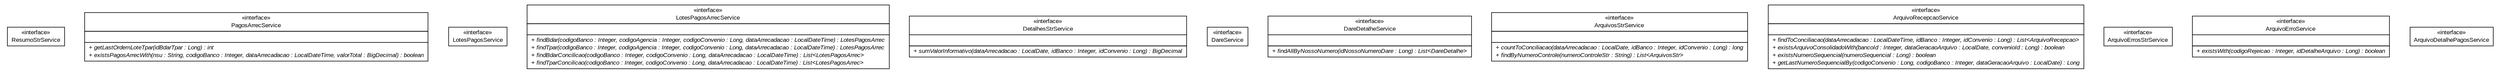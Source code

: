 #!/usr/local/bin/dot
#
# Class diagram 
# Generated by UMLGraph version R5_6 (http://www.umlgraph.org/)
#

digraph G {
	edge [fontname="arial",fontsize=10,labelfontname="arial",labelfontsize=10];
	node [fontname="arial",fontsize=10,shape=plaintext];
	nodesep=0.25;
	ranksep=0.5;
	// br.gov.to.sefaz.arr.processamento.service.ResumoStrService
	c12118 [label=<<table title="br.gov.to.sefaz.arr.processamento.service.ResumoStrService" border="0" cellborder="1" cellspacing="0" cellpadding="2" port="p" href="./ResumoStrService.html">
		<tr><td><table border="0" cellspacing="0" cellpadding="1">
<tr><td align="center" balign="center"> &#171;interface&#187; </td></tr>
<tr><td align="center" balign="center"> ResumoStrService </td></tr>
		</table></td></tr>
		</table>>, URL="./ResumoStrService.html", fontname="arial", fontcolor="black", fontsize=10.0];
	// br.gov.to.sefaz.arr.processamento.service.PagosArrecService
	c12119 [label=<<table title="br.gov.to.sefaz.arr.processamento.service.PagosArrecService" border="0" cellborder="1" cellspacing="0" cellpadding="2" port="p" href="./PagosArrecService.html">
		<tr><td><table border="0" cellspacing="0" cellpadding="1">
<tr><td align="center" balign="center"> &#171;interface&#187; </td></tr>
<tr><td align="center" balign="center"> PagosArrecService </td></tr>
		</table></td></tr>
		<tr><td><table border="0" cellspacing="0" cellpadding="1">
<tr><td align="left" balign="left">  </td></tr>
		</table></td></tr>
		<tr><td><table border="0" cellspacing="0" cellpadding="1">
<tr><td align="left" balign="left"><font face="arial italic" point-size="10.0"> + getLastOrdemLoteTpar(idBdarTpar : Long) : int </font></td></tr>
<tr><td align="left" balign="left"><font face="arial italic" point-size="10.0"> + existsPagosArrecWith(nsu : String, codigoBanco : Integer, dataArrecadacao : LocalDateTime, valorTotal : BigDecimal) : boolean </font></td></tr>
		</table></td></tr>
		</table>>, URL="./PagosArrecService.html", fontname="arial", fontcolor="black", fontsize=10.0];
	// br.gov.to.sefaz.arr.processamento.service.LotesPagosService
	c12120 [label=<<table title="br.gov.to.sefaz.arr.processamento.service.LotesPagosService" border="0" cellborder="1" cellspacing="0" cellpadding="2" port="p" href="./LotesPagosService.html">
		<tr><td><table border="0" cellspacing="0" cellpadding="1">
<tr><td align="center" balign="center"> &#171;interface&#187; </td></tr>
<tr><td align="center" balign="center"> LotesPagosService </td></tr>
		</table></td></tr>
		</table>>, URL="./LotesPagosService.html", fontname="arial", fontcolor="black", fontsize=10.0];
	// br.gov.to.sefaz.arr.processamento.service.LotesPagosArrecService
	c12121 [label=<<table title="br.gov.to.sefaz.arr.processamento.service.LotesPagosArrecService" border="0" cellborder="1" cellspacing="0" cellpadding="2" port="p" href="./LotesPagosArrecService.html">
		<tr><td><table border="0" cellspacing="0" cellpadding="1">
<tr><td align="center" balign="center"> &#171;interface&#187; </td></tr>
<tr><td align="center" balign="center"> LotesPagosArrecService </td></tr>
		</table></td></tr>
		<tr><td><table border="0" cellspacing="0" cellpadding="1">
<tr><td align="left" balign="left">  </td></tr>
		</table></td></tr>
		<tr><td><table border="0" cellspacing="0" cellpadding="1">
<tr><td align="left" balign="left"><font face="arial italic" point-size="10.0"> + findBdar(codigoBanco : Integer, codigoAgencia : Integer, codigoConvenio : Long, dataArrecadacao : LocalDateTime) : LotesPagosArrec </font></td></tr>
<tr><td align="left" balign="left"><font face="arial italic" point-size="10.0"> + findTpar(codigoBanco : Integer, codigoAgencia : Integer, codigoConvenio : Long, dataArrecadacao : LocalDateTime) : LotesPagosArrec </font></td></tr>
<tr><td align="left" balign="left"><font face="arial italic" point-size="10.0"> + findBdarConcilicao(codigoBanco : Integer, codigoConvenio : Long, dataArrecadacao : LocalDateTime) : List&lt;LotesPagosArrec&gt; </font></td></tr>
<tr><td align="left" balign="left"><font face="arial italic" point-size="10.0"> + findTparConcilicao(codigoBanco : Integer, codigoConvenio : Long, dataArrecadacao : LocalDateTime) : List&lt;LotesPagosArrec&gt; </font></td></tr>
		</table></td></tr>
		</table>>, URL="./LotesPagosArrecService.html", fontname="arial", fontcolor="black", fontsize=10.0];
	// br.gov.to.sefaz.arr.processamento.service.DetalhesStrService
	c12122 [label=<<table title="br.gov.to.sefaz.arr.processamento.service.DetalhesStrService" border="0" cellborder="1" cellspacing="0" cellpadding="2" port="p" href="./DetalhesStrService.html">
		<tr><td><table border="0" cellspacing="0" cellpadding="1">
<tr><td align="center" balign="center"> &#171;interface&#187; </td></tr>
<tr><td align="center" balign="center"> DetalhesStrService </td></tr>
		</table></td></tr>
		<tr><td><table border="0" cellspacing="0" cellpadding="1">
<tr><td align="left" balign="left">  </td></tr>
		</table></td></tr>
		<tr><td><table border="0" cellspacing="0" cellpadding="1">
<tr><td align="left" balign="left"><font face="arial italic" point-size="10.0"> + sumValorInformativo(dataArrecadacao : LocalDate, idBanco : Integer, idConvenio : Long) : BigDecimal </font></td></tr>
		</table></td></tr>
		</table>>, URL="./DetalhesStrService.html", fontname="arial", fontcolor="black", fontsize=10.0];
	// br.gov.to.sefaz.arr.processamento.service.DareService
	c12123 [label=<<table title="br.gov.to.sefaz.arr.processamento.service.DareService" border="0" cellborder="1" cellspacing="0" cellpadding="2" port="p" href="./DareService.html">
		<tr><td><table border="0" cellspacing="0" cellpadding="1">
<tr><td align="center" balign="center"> &#171;interface&#187; </td></tr>
<tr><td align="center" balign="center"> DareService </td></tr>
		</table></td></tr>
		</table>>, URL="./DareService.html", fontname="arial", fontcolor="black", fontsize=10.0];
	// br.gov.to.sefaz.arr.processamento.service.DareDetalheService
	c12124 [label=<<table title="br.gov.to.sefaz.arr.processamento.service.DareDetalheService" border="0" cellborder="1" cellspacing="0" cellpadding="2" port="p" href="./DareDetalheService.html">
		<tr><td><table border="0" cellspacing="0" cellpadding="1">
<tr><td align="center" balign="center"> &#171;interface&#187; </td></tr>
<tr><td align="center" balign="center"> DareDetalheService </td></tr>
		</table></td></tr>
		<tr><td><table border="0" cellspacing="0" cellpadding="1">
<tr><td align="left" balign="left">  </td></tr>
		</table></td></tr>
		<tr><td><table border="0" cellspacing="0" cellpadding="1">
<tr><td align="left" balign="left"><font face="arial italic" point-size="10.0"> + findAllByNossoNumero(idNossoNumeroDare : Long) : List&lt;DareDetalhe&gt; </font></td></tr>
		</table></td></tr>
		</table>>, URL="./DareDetalheService.html", fontname="arial", fontcolor="black", fontsize=10.0];
	// br.gov.to.sefaz.arr.processamento.service.ArquivosStrService
	c12125 [label=<<table title="br.gov.to.sefaz.arr.processamento.service.ArquivosStrService" border="0" cellborder="1" cellspacing="0" cellpadding="2" port="p" href="./ArquivosStrService.html">
		<tr><td><table border="0" cellspacing="0" cellpadding="1">
<tr><td align="center" balign="center"> &#171;interface&#187; </td></tr>
<tr><td align="center" balign="center"> ArquivosStrService </td></tr>
		</table></td></tr>
		<tr><td><table border="0" cellspacing="0" cellpadding="1">
<tr><td align="left" balign="left">  </td></tr>
		</table></td></tr>
		<tr><td><table border="0" cellspacing="0" cellpadding="1">
<tr><td align="left" balign="left"><font face="arial italic" point-size="10.0"> + countToConciliacao(dataArrecadacao : LocalDate, idBanco : Integer, idConvenio : Long) : long </font></td></tr>
<tr><td align="left" balign="left"><font face="arial italic" point-size="10.0"> + findByNumeroControle(numeroControleStr : String) : List&lt;ArquivosStr&gt; </font></td></tr>
		</table></td></tr>
		</table>>, URL="./ArquivosStrService.html", fontname="arial", fontcolor="black", fontsize=10.0];
	// br.gov.to.sefaz.arr.processamento.service.ArquivoRecepcaoService
	c12126 [label=<<table title="br.gov.to.sefaz.arr.processamento.service.ArquivoRecepcaoService" border="0" cellborder="1" cellspacing="0" cellpadding="2" port="p" href="./ArquivoRecepcaoService.html">
		<tr><td><table border="0" cellspacing="0" cellpadding="1">
<tr><td align="center" balign="center"> &#171;interface&#187; </td></tr>
<tr><td align="center" balign="center"> ArquivoRecepcaoService </td></tr>
		</table></td></tr>
		<tr><td><table border="0" cellspacing="0" cellpadding="1">
<tr><td align="left" balign="left">  </td></tr>
		</table></td></tr>
		<tr><td><table border="0" cellspacing="0" cellpadding="1">
<tr><td align="left" balign="left"><font face="arial italic" point-size="10.0"> + findToConciliacao(dataArrecadacao : LocalDateTime, idBanco : Integer, idConvenio : Long) : List&lt;ArquivoRecepcao&gt; </font></td></tr>
<tr><td align="left" balign="left"><font face="arial italic" point-size="10.0"> + existsArquivoConsolidadoWith(bancoId : Integer, dataGeracaoArquivo : LocalDate, convenioId : Long) : boolean </font></td></tr>
<tr><td align="left" balign="left"><font face="arial italic" point-size="10.0"> + existsNumeroSequencial(numeroSequencial : Long) : boolean </font></td></tr>
<tr><td align="left" balign="left"><font face="arial italic" point-size="10.0"> + getLastNumeroSequencialBy(codigoConvenio : Long, codigoBanco : Integer, dataGeracaoArquivo : LocalDate) : Long </font></td></tr>
		</table></td></tr>
		</table>>, URL="./ArquivoRecepcaoService.html", fontname="arial", fontcolor="black", fontsize=10.0];
	// br.gov.to.sefaz.arr.processamento.service.ArquivoErrosStrService
	c12127 [label=<<table title="br.gov.to.sefaz.arr.processamento.service.ArquivoErrosStrService" border="0" cellborder="1" cellspacing="0" cellpadding="2" port="p" href="./ArquivoErrosStrService.html">
		<tr><td><table border="0" cellspacing="0" cellpadding="1">
<tr><td align="center" balign="center"> &#171;interface&#187; </td></tr>
<tr><td align="center" balign="center"> ArquivoErrosStrService </td></tr>
		</table></td></tr>
		</table>>, URL="./ArquivoErrosStrService.html", fontname="arial", fontcolor="black", fontsize=10.0];
	// br.gov.to.sefaz.arr.processamento.service.ArquivoErroService
	c12128 [label=<<table title="br.gov.to.sefaz.arr.processamento.service.ArquivoErroService" border="0" cellborder="1" cellspacing="0" cellpadding="2" port="p" href="./ArquivoErroService.html">
		<tr><td><table border="0" cellspacing="0" cellpadding="1">
<tr><td align="center" balign="center"> &#171;interface&#187; </td></tr>
<tr><td align="center" balign="center"> ArquivoErroService </td></tr>
		</table></td></tr>
		<tr><td><table border="0" cellspacing="0" cellpadding="1">
<tr><td align="left" balign="left">  </td></tr>
		</table></td></tr>
		<tr><td><table border="0" cellspacing="0" cellpadding="1">
<tr><td align="left" balign="left"><font face="arial italic" point-size="10.0"> + existsWith(codigoRejeicao : Integer, idDetalheArquivo : Long) : boolean </font></td></tr>
		</table></td></tr>
		</table>>, URL="./ArquivoErroService.html", fontname="arial", fontcolor="black", fontsize=10.0];
	// br.gov.to.sefaz.arr.processamento.service.ArquivoDetalhePagosService
	c12129 [label=<<table title="br.gov.to.sefaz.arr.processamento.service.ArquivoDetalhePagosService" border="0" cellborder="1" cellspacing="0" cellpadding="2" port="p" href="./ArquivoDetalhePagosService.html">
		<tr><td><table border="0" cellspacing="0" cellpadding="1">
<tr><td align="center" balign="center"> &#171;interface&#187; </td></tr>
<tr><td align="center" balign="center"> ArquivoDetalhePagosService </td></tr>
		</table></td></tr>
		</table>>, URL="./ArquivoDetalhePagosService.html", fontname="arial", fontcolor="black", fontsize=10.0];
}

